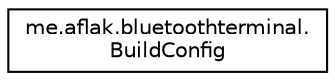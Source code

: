 digraph "Graphical Class Hierarchy"
{
 // LATEX_PDF_SIZE
  edge [fontname="Helvetica",fontsize="10",labelfontname="Helvetica",labelfontsize="10"];
  node [fontname="Helvetica",fontsize="10",shape=record];
  rankdir="LR";
  Node0 [label="me.aflak.bluetoothterminal.\lBuildConfig",height=0.2,width=0.4,color="black", fillcolor="white", style="filled",URL="$classme_1_1aflak_1_1bluetoothterminal_1_1_build_config.html",tooltip=" "];
}
